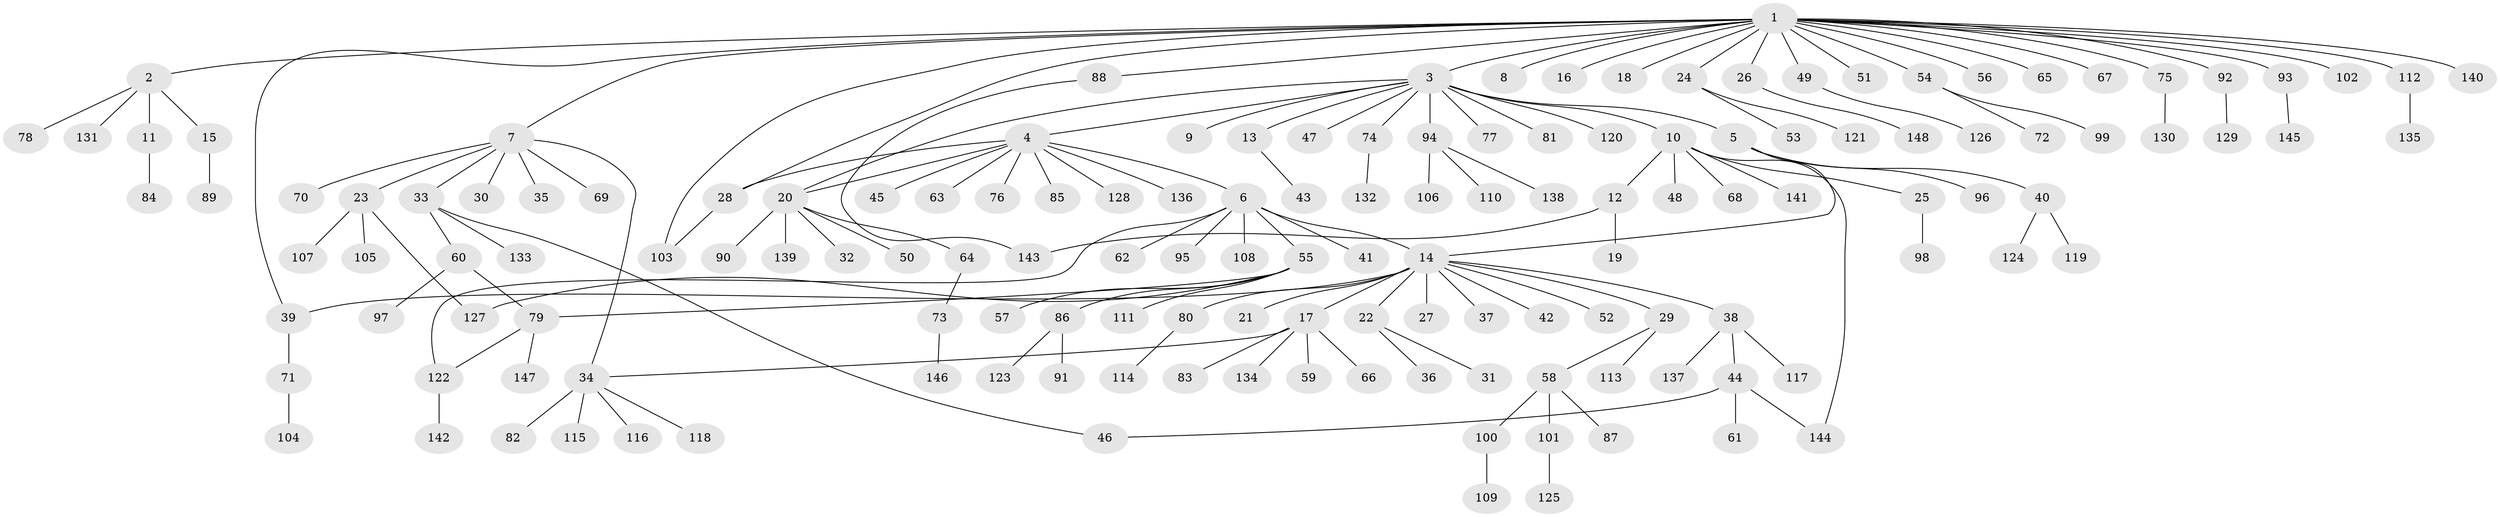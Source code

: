 // coarse degree distribution, {24: 0.008695652173913044, 5: 0.043478260869565216, 17: 0.008695652173913044, 14: 0.008695652173913044, 7: 0.017391304347826087, 1: 0.6782608695652174, 2: 0.12173913043478261, 3: 0.08695652173913043, 12: 0.008695652173913044, 4: 0.017391304347826087}
// Generated by graph-tools (version 1.1) at 2025/51/02/27/25 19:51:56]
// undirected, 148 vertices, 159 edges
graph export_dot {
graph [start="1"]
  node [color=gray90,style=filled];
  1;
  2;
  3;
  4;
  5;
  6;
  7;
  8;
  9;
  10;
  11;
  12;
  13;
  14;
  15;
  16;
  17;
  18;
  19;
  20;
  21;
  22;
  23;
  24;
  25;
  26;
  27;
  28;
  29;
  30;
  31;
  32;
  33;
  34;
  35;
  36;
  37;
  38;
  39;
  40;
  41;
  42;
  43;
  44;
  45;
  46;
  47;
  48;
  49;
  50;
  51;
  52;
  53;
  54;
  55;
  56;
  57;
  58;
  59;
  60;
  61;
  62;
  63;
  64;
  65;
  66;
  67;
  68;
  69;
  70;
  71;
  72;
  73;
  74;
  75;
  76;
  77;
  78;
  79;
  80;
  81;
  82;
  83;
  84;
  85;
  86;
  87;
  88;
  89;
  90;
  91;
  92;
  93;
  94;
  95;
  96;
  97;
  98;
  99;
  100;
  101;
  102;
  103;
  104;
  105;
  106;
  107;
  108;
  109;
  110;
  111;
  112;
  113;
  114;
  115;
  116;
  117;
  118;
  119;
  120;
  121;
  122;
  123;
  124;
  125;
  126;
  127;
  128;
  129;
  130;
  131;
  132;
  133;
  134;
  135;
  136;
  137;
  138;
  139;
  140;
  141;
  142;
  143;
  144;
  145;
  146;
  147;
  148;
  1 -- 2;
  1 -- 3;
  1 -- 7;
  1 -- 8;
  1 -- 16;
  1 -- 18;
  1 -- 24;
  1 -- 26;
  1 -- 28;
  1 -- 39;
  1 -- 49;
  1 -- 51;
  1 -- 54;
  1 -- 56;
  1 -- 65;
  1 -- 67;
  1 -- 75;
  1 -- 88;
  1 -- 92;
  1 -- 93;
  1 -- 102;
  1 -- 103;
  1 -- 112;
  1 -- 140;
  2 -- 11;
  2 -- 15;
  2 -- 78;
  2 -- 131;
  3 -- 4;
  3 -- 5;
  3 -- 9;
  3 -- 10;
  3 -- 13;
  3 -- 20;
  3 -- 47;
  3 -- 74;
  3 -- 77;
  3 -- 81;
  3 -- 94;
  3 -- 120;
  4 -- 6;
  4 -- 20;
  4 -- 28;
  4 -- 45;
  4 -- 63;
  4 -- 76;
  4 -- 85;
  4 -- 128;
  4 -- 136;
  5 -- 14;
  5 -- 40;
  5 -- 96;
  6 -- 14;
  6 -- 41;
  6 -- 55;
  6 -- 62;
  6 -- 95;
  6 -- 108;
  6 -- 122;
  7 -- 23;
  7 -- 30;
  7 -- 33;
  7 -- 34;
  7 -- 35;
  7 -- 69;
  7 -- 70;
  10 -- 12;
  10 -- 25;
  10 -- 48;
  10 -- 68;
  10 -- 141;
  10 -- 144;
  11 -- 84;
  12 -- 19;
  12 -- 143;
  13 -- 43;
  14 -- 17;
  14 -- 21;
  14 -- 22;
  14 -- 27;
  14 -- 29;
  14 -- 37;
  14 -- 38;
  14 -- 39;
  14 -- 42;
  14 -- 52;
  14 -- 80;
  15 -- 89;
  17 -- 34;
  17 -- 59;
  17 -- 66;
  17 -- 83;
  17 -- 134;
  20 -- 32;
  20 -- 50;
  20 -- 64;
  20 -- 90;
  20 -- 139;
  22 -- 31;
  22 -- 36;
  23 -- 105;
  23 -- 107;
  23 -- 127;
  24 -- 53;
  24 -- 121;
  25 -- 98;
  26 -- 148;
  28 -- 103;
  29 -- 58;
  29 -- 113;
  33 -- 46;
  33 -- 60;
  33 -- 133;
  34 -- 82;
  34 -- 115;
  34 -- 116;
  34 -- 118;
  38 -- 44;
  38 -- 117;
  38 -- 137;
  39 -- 71;
  40 -- 119;
  40 -- 124;
  44 -- 46;
  44 -- 61;
  44 -- 144;
  49 -- 126;
  54 -- 72;
  54 -- 99;
  55 -- 57;
  55 -- 79;
  55 -- 86;
  55 -- 111;
  55 -- 127;
  58 -- 87;
  58 -- 100;
  58 -- 101;
  60 -- 79;
  60 -- 97;
  64 -- 73;
  71 -- 104;
  73 -- 146;
  74 -- 132;
  75 -- 130;
  79 -- 122;
  79 -- 147;
  80 -- 114;
  86 -- 91;
  86 -- 123;
  88 -- 143;
  92 -- 129;
  93 -- 145;
  94 -- 106;
  94 -- 110;
  94 -- 138;
  100 -- 109;
  101 -- 125;
  112 -- 135;
  122 -- 142;
}

